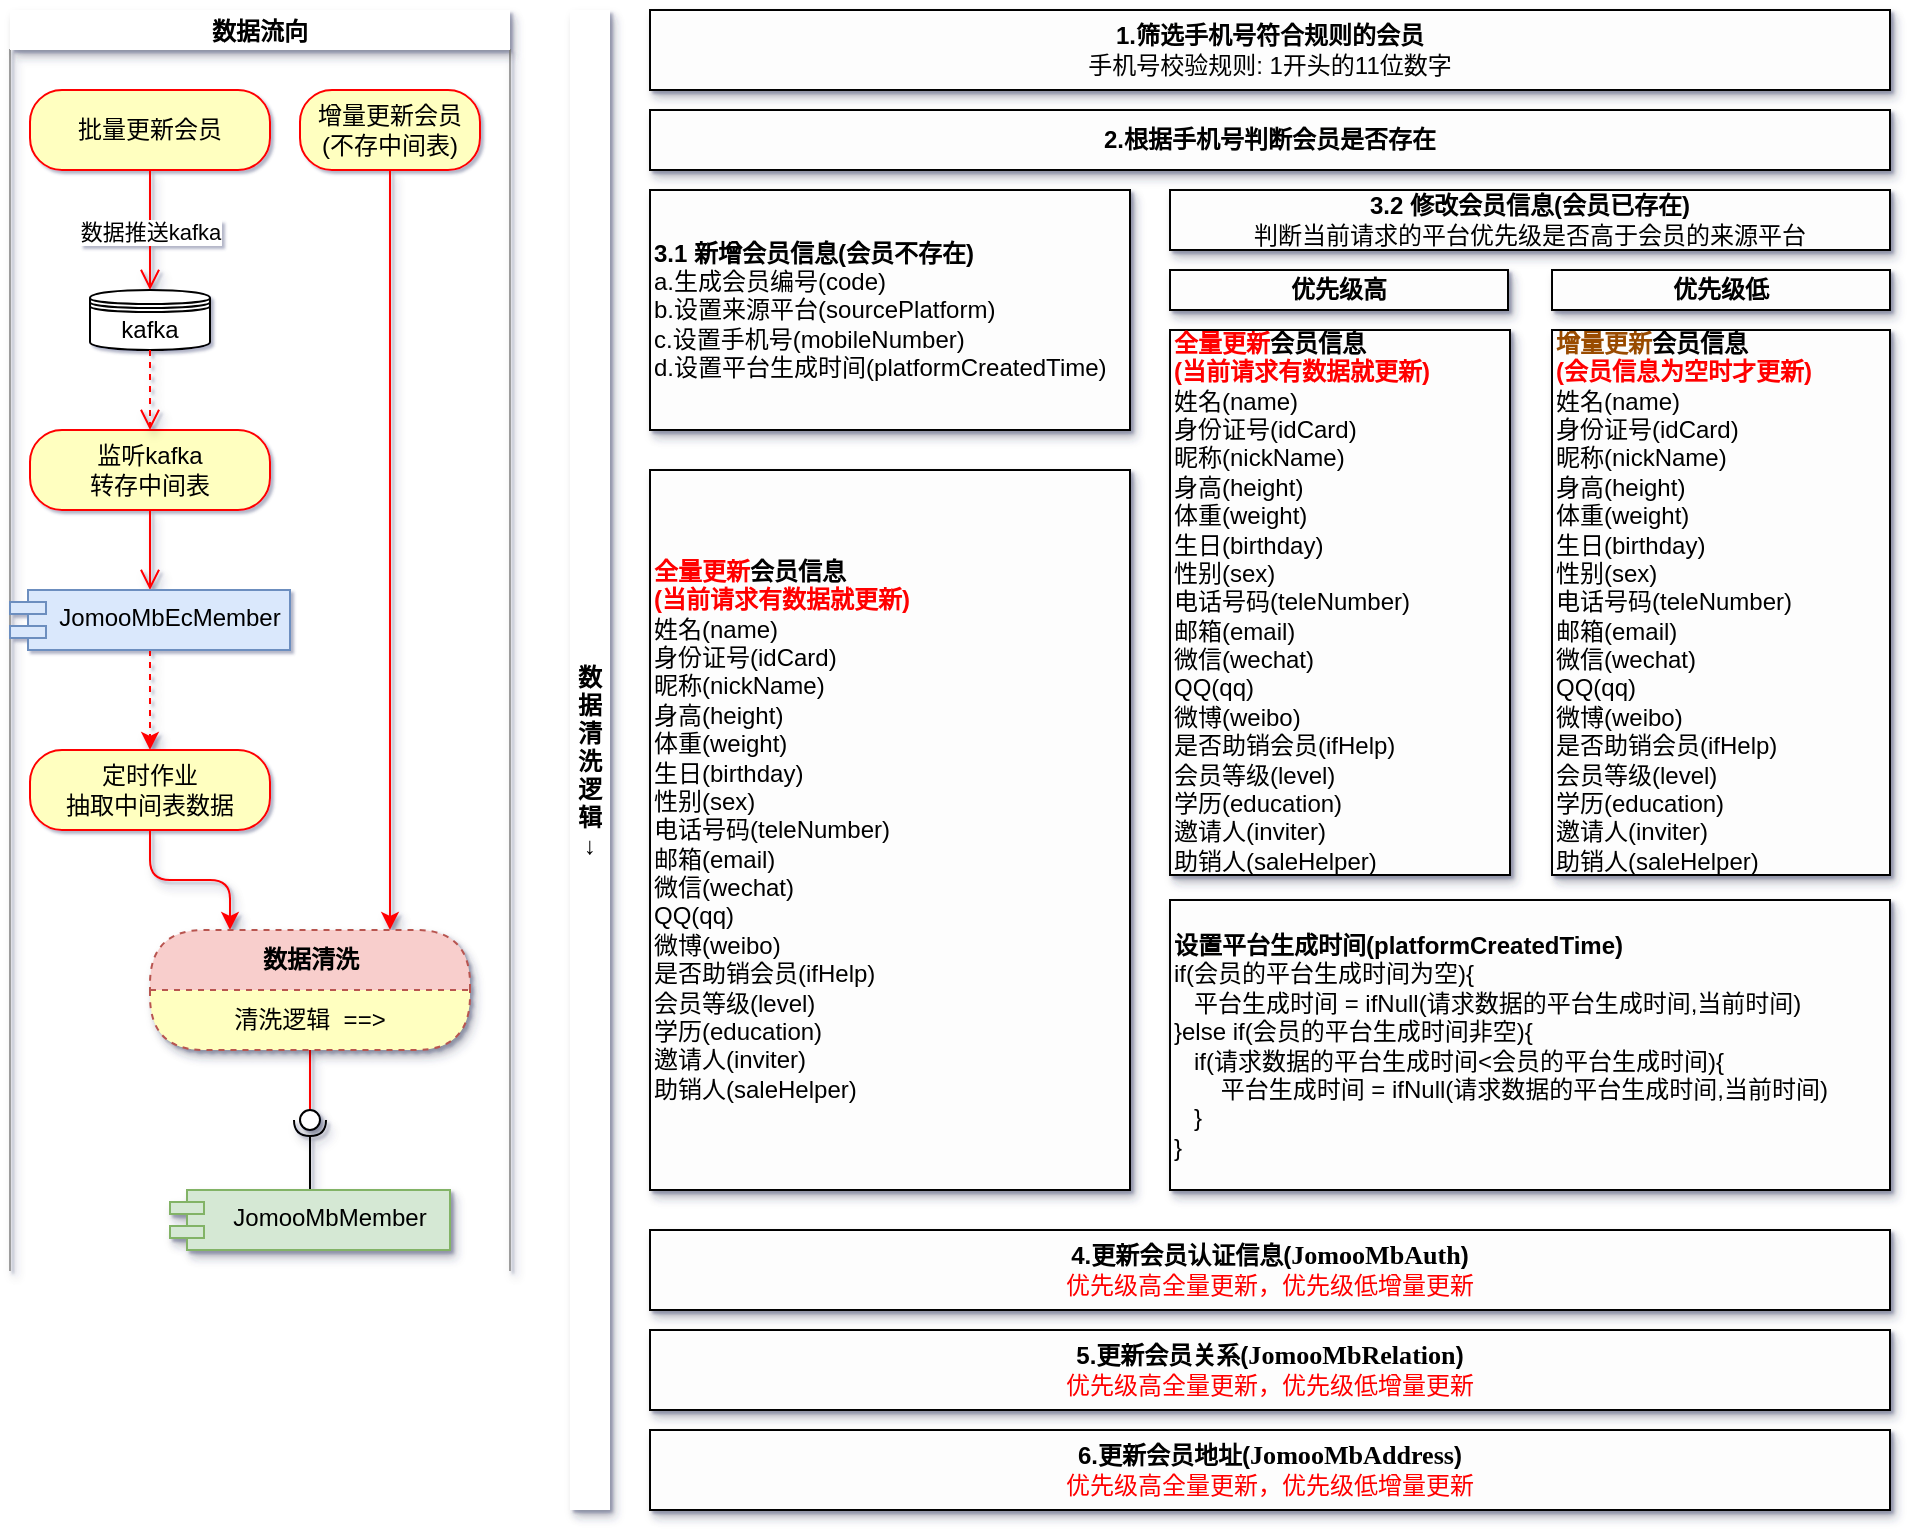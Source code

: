 <mxfile version="13.5.4" type="github">
  <diagram id="ZBoKyxhHMOjYiL0g7Aj6" name="Page-1">
    <mxGraphModel dx="1038" dy="548" grid="1" gridSize="5" guides="1" tooltips="1" connect="1" arrows="1" fold="1" page="1" pageScale="1" pageWidth="1169" pageHeight="827" math="0" shadow="1">
      <root>
        <mxCell id="0" />
        <mxCell id="1" parent="0" />
        <mxCell id="9_1TeLci1AawQfAboLmV-65" value="" style="shape=partialRectangle;whiteSpace=wrap;html=1;top=0;bottom=0;fillColor=none;rounded=0;shadow=1;labelBackgroundColor=none;sketch=0;opacity=98;align=left;strokeColor=#9C9C9C;" parent="1" vertex="1">
          <mxGeometry x="20" y="40" width="250" height="610" as="geometry" />
        </mxCell>
        <object label="批量更新会员" Class="MemberController" method="receiveMember" id="9_1TeLci1AawQfAboLmV-1">
          <mxCell style="rounded=1;whiteSpace=wrap;html=1;arcSize=40;fontColor=#000000;fillColor=#ffffc0;strokeColor=#ff0000;" parent="1" vertex="1">
            <mxGeometry x="30" y="60" width="120" height="40" as="geometry" />
          </mxCell>
        </object>
        <mxCell id="9_1TeLci1AawQfAboLmV-2" value="数据推送kafka" style="edgeStyle=orthogonalEdgeStyle;html=1;verticalAlign=bottom;endArrow=open;endSize=8;strokeColor=#ff0000;entryX=0.5;entryY=0;entryDx=0;entryDy=0;shadow=1;" parent="1" source="9_1TeLci1AawQfAboLmV-1" target="9_1TeLci1AawQfAboLmV-5" edge="1">
          <mxGeometry x="0.333" relative="1" as="geometry">
            <mxPoint x="90" y="160" as="targetPoint" />
            <Array as="points">
              <mxPoint x="90" y="140" />
              <mxPoint x="90" y="140" />
            </Array>
            <mxPoint as="offset" />
          </mxGeometry>
        </mxCell>
        <mxCell id="9_1TeLci1AawQfAboLmV-31" style="edgeStyle=orthogonalEdgeStyle;rounded=1;orthogonalLoop=1;jettySize=auto;html=1;exitX=0.5;exitY=1;exitDx=0;exitDy=0;entryX=0.75;entryY=0;entryDx=0;entryDy=0;shadow=1;strokeColor=#FF0000;" parent="1" source="9_1TeLci1AawQfAboLmV-3" target="9_1TeLci1AawQfAboLmV-22" edge="1">
          <mxGeometry relative="1" as="geometry" />
        </mxCell>
        <object label="增量更新会员&lt;br&gt;(不存中间表)" class="MemberController" method="receiveOneMember" id="9_1TeLci1AawQfAboLmV-3">
          <mxCell style="rounded=1;whiteSpace=wrap;html=1;arcSize=40;fontColor=#000000;fillColor=#ffffc0;strokeColor=#ff0000;" parent="1" vertex="1">
            <mxGeometry x="165" y="60" width="90" height="40" as="geometry" />
          </mxCell>
        </object>
        <mxCell id="9_1TeLci1AawQfAboLmV-5" value="kafka" style="shape=datastore;whiteSpace=wrap;html=1;" parent="1" vertex="1">
          <mxGeometry x="60" y="160" width="60" height="30" as="geometry" />
        </mxCell>
        <object label="监听kafka&lt;br&gt;转存中间表" placeholders="1" 监听器="MemberConsumerListener" Job="SyncKafkaConsumerHistoryToHybrisCronjob" id="9_1TeLci1AawQfAboLmV-7">
          <mxCell style="rounded=1;whiteSpace=wrap;html=1;arcSize=40;fontColor=#000000;fillColor=#ffffc0;strokeColor=#ff0000;labelBackgroundColor=none;labelBorderColor=none;" parent="1" vertex="1">
            <mxGeometry x="30" y="230" width="120" height="40" as="geometry" />
          </mxCell>
        </object>
        <mxCell id="9_1TeLci1AawQfAboLmV-8" value="" style="edgeStyle=orthogonalEdgeStyle;html=1;verticalAlign=bottom;endArrow=open;endSize=8;strokeColor=#ff0000;shadow=1;entryX=0.5;entryY=0;entryDx=0;entryDy=0;" parent="1" source="9_1TeLci1AawQfAboLmV-7" target="9_1TeLci1AawQfAboLmV-14" edge="1">
          <mxGeometry relative="1" as="geometry">
            <mxPoint x="90" y="320" as="targetPoint" />
          </mxGeometry>
        </mxCell>
        <mxCell id="9_1TeLci1AawQfAboLmV-9" value="" style="edgeStyle=orthogonalEdgeStyle;html=1;verticalAlign=bottom;endArrow=open;endSize=8;strokeColor=#ff0000;shadow=1;exitX=0.5;exitY=1;exitDx=0;exitDy=0;entryX=0.5;entryY=0;entryDx=0;entryDy=0;dashed=1;" parent="1" source="9_1TeLci1AawQfAboLmV-5" target="9_1TeLci1AawQfAboLmV-7" edge="1">
          <mxGeometry relative="1" as="geometry">
            <mxPoint x="90" y="230" as="targetPoint" />
            <mxPoint x="100" y="280" as="sourcePoint" />
          </mxGeometry>
        </mxCell>
        <mxCell id="9_1TeLci1AawQfAboLmV-20" style="edgeStyle=orthogonalEdgeStyle;rounded=0;orthogonalLoop=1;jettySize=auto;html=1;exitX=0.5;exitY=1;exitDx=0;exitDy=0;entryX=0.5;entryY=0;entryDx=0;entryDy=0;shadow=1;dashed=1;fillColor=#ffe6cc;strokeColor=#FF0000;" parent="1" source="9_1TeLci1AawQfAboLmV-14" target="9_1TeLci1AawQfAboLmV-18" edge="1">
          <mxGeometry relative="1" as="geometry" />
        </mxCell>
        <object label="JomooMbEcMember" 关联模型="JomooMbEcAuth,JomooMbEcRelation,JomooMbEcAddress" id="9_1TeLci1AawQfAboLmV-14">
          <mxCell style="shape=module;align=left;spacingLeft=20;align=center;verticalAlign=top;labelBackgroundColor=none;jettyWidth=18;jettyHeight=6;fillColor=#dae8fc;strokeColor=#6c8ebf;" parent="1" vertex="1">
            <mxGeometry x="20" y="310" width="140" height="30" as="geometry" />
          </mxCell>
        </object>
        <mxCell id="9_1TeLci1AawQfAboLmV-21" style="edgeStyle=orthogonalEdgeStyle;rounded=1;orthogonalLoop=1;jettySize=auto;html=1;exitX=0.5;exitY=1;exitDx=0;exitDy=0;entryX=0.25;entryY=0;entryDx=0;entryDy=0;shadow=1;strokeColor=#FF0000;" parent="1" source="9_1TeLci1AawQfAboLmV-18" target="9_1TeLci1AawQfAboLmV-22" edge="1">
          <mxGeometry relative="1" as="geometry">
            <mxPoint x="190" y="490" as="targetPoint" />
          </mxGeometry>
        </mxCell>
        <object label="定时作业&lt;br&gt;抽取中间表数据" Job="SyncMemberFromECToHybrisCronjob" id="9_1TeLci1AawQfAboLmV-18">
          <mxCell style="rounded=1;whiteSpace=wrap;html=1;arcSize=40;fontColor=#000000;fillColor=#ffffc0;strokeColor=#ff0000;labelBackgroundColor=none;" parent="1" vertex="1">
            <mxGeometry x="30" y="390" width="120" height="40" as="geometry" />
          </mxCell>
        </object>
        <mxCell id="9_1TeLci1AawQfAboLmV-25" value="" style="rounded=0;orthogonalLoop=1;jettySize=auto;html=1;endArrow=none;endFill=0;shadow=1;strokeColor=#FF0000;exitX=0.5;exitY=1;exitDx=0;exitDy=0;entryX=0.5;entryY=1;entryDx=0;entryDy=0;entryPerimeter=0;" parent="1" source="9_1TeLci1AawQfAboLmV-23" target="9_1TeLci1AawQfAboLmV-27" edge="1">
          <mxGeometry relative="1" as="geometry">
            <mxPoint x="150" y="405" as="sourcePoint" />
            <mxPoint x="60" y="620" as="targetPoint" />
          </mxGeometry>
        </mxCell>
        <mxCell id="9_1TeLci1AawQfAboLmV-26" value="" style="rounded=0;orthogonalLoop=1;jettySize=auto;html=1;endArrow=halfCircle;endFill=0;entryX=0.5;entryY=0.5;entryDx=0;entryDy=0;endSize=6;strokeWidth=1;shadow=1;exitX=0.5;exitY=0;exitDx=0;exitDy=0;" parent="1" source="9_1TeLci1AawQfAboLmV-28" target="9_1TeLci1AawQfAboLmV-27" edge="1">
          <mxGeometry relative="1" as="geometry">
            <mxPoint x="60" y="630" as="sourcePoint" />
          </mxGeometry>
        </mxCell>
        <mxCell id="9_1TeLci1AawQfAboLmV-27" value="" style="ellipse;whiteSpace=wrap;html=1;fontFamily=Helvetica;fontSize=12;fontColor=#000000;align=center;strokeColor=#000000;fillColor=#ffffff;points=[];aspect=fixed;resizable=0;shadow=1;labelBackgroundColor=none;" parent="1" vertex="1">
          <mxGeometry x="165" y="570" width="10" height="10" as="geometry" />
        </mxCell>
        <mxCell id="9_1TeLci1AawQfAboLmV-28" value="JomooMbMember" style="shape=module;align=left;spacingLeft=20;align=center;verticalAlign=top;shadow=1;labelBackgroundColor=none;jettyWidth=17;jettyHeight=6;fillColor=#d5e8d4;strokeColor=#82b366;" parent="1" vertex="1">
          <mxGeometry x="100" y="610" width="140" height="30" as="geometry" />
        </mxCell>
        <mxCell id="9_1TeLci1AawQfAboLmV-42" value="&lt;b&gt;1.筛选手机号符合规则的会员&lt;/b&gt;&lt;br&gt;手机号校验规则: 1开头的11位数字" style="shape=parallelogram;perimeter=parallelogramPerimeter;whiteSpace=wrap;html=1;fixedSize=1;rounded=0;shadow=1;labelBackgroundColor=none;sketch=0;fillColor=#ffffff;opacity=98;direction=west;size=0;" parent="1" vertex="1">
          <mxGeometry x="340" y="20" width="620" height="40" as="geometry" />
        </mxCell>
        <mxCell id="9_1TeLci1AawQfAboLmV-43" value="2.根据手机号判断会员是否存在" style="shape=parallelogram;perimeter=parallelogramPerimeter;whiteSpace=wrap;html=1;fixedSize=1;rounded=0;shadow=1;labelBackgroundColor=none;sketch=0;fillColor=#ffffff;opacity=98;direction=west;size=0;fontStyle=1" parent="1" vertex="1">
          <mxGeometry x="340" y="70" width="620" height="30" as="geometry" />
        </mxCell>
        <mxCell id="9_1TeLci1AawQfAboLmV-45" value="&lt;div&gt;&lt;span&gt;&lt;b&gt;3.1 新增会员信息(会员不存在)&lt;/b&gt;&lt;/span&gt;&lt;/div&gt;&lt;div&gt;&lt;span&gt;a.生成会员编号(code)&lt;/span&gt;&lt;/div&gt;&lt;div&gt;&lt;span&gt;b.设置来源平台(&lt;/span&gt;&lt;span&gt;sourcePlatform&lt;/span&gt;&lt;span&gt;)&lt;/span&gt;&lt;/div&gt;&lt;div&gt;c.设置手机号(mobileNumber)&lt;/div&gt;&lt;div&gt;&lt;span&gt;d.设置平台生成时间&lt;/span&gt;&lt;span&gt;(&lt;/span&gt;&lt;span&gt;platformCreatedTime)&lt;/span&gt;&lt;/div&gt;" style="shape=parallelogram;perimeter=parallelogramPerimeter;whiteSpace=wrap;html=1;fixedSize=1;rounded=0;shadow=1;labelBackgroundColor=none;sketch=0;fillColor=#ffffff;opacity=98;direction=west;size=0;align=left;" parent="1" vertex="1">
          <mxGeometry x="340" y="110" width="240" height="120" as="geometry" />
        </mxCell>
        <mxCell id="9_1TeLci1AawQfAboLmV-46" value="&lt;div&gt;&lt;b&gt;&lt;font color=&quot;#ff0000&quot;&gt;全量更新&lt;/font&gt;会员信息&lt;/b&gt;&lt;/div&gt;&lt;div&gt;&lt;b&gt;&lt;font color=&quot;#ff0000&quot;&gt;(当前请求有数据就更新)&lt;/font&gt;&lt;/b&gt;&lt;/div&gt;&lt;div&gt;姓名(name)&lt;/div&gt;&lt;div&gt;&lt;span&gt;身份证号(idCard)&lt;/span&gt;&lt;/div&gt;&lt;div&gt;&lt;div&gt;昵称(nickName)&lt;/div&gt;&lt;div&gt;身高(height)&lt;/div&gt;&lt;div&gt;体重(weight)&lt;/div&gt;&lt;div&gt;生日(birthday)&lt;/div&gt;&lt;div&gt;性别(sex)&lt;/div&gt;&lt;div&gt;电话号码(teleNumber)&lt;/div&gt;&lt;div&gt;邮箱(email)&lt;/div&gt;&lt;div&gt;微信(wechat)&lt;/div&gt;&lt;div&gt;QQ(qq)&lt;/div&gt;&lt;div&gt;微博(weibo)&lt;/div&gt;&lt;div&gt;是否助销会员(ifHelp)&lt;/div&gt;&lt;div&gt;会员等级(level)&lt;/div&gt;&lt;div&gt;学历(education)&lt;/div&gt;&lt;div&gt;邀请人(inviter)&lt;/div&gt;&lt;div&gt;助销人(saleHelper)&lt;/div&gt;&lt;/div&gt;" style="shape=parallelogram;perimeter=parallelogramPerimeter;whiteSpace=wrap;html=1;fixedSize=1;rounded=0;shadow=1;labelBackgroundColor=none;sketch=0;fillColor=#ffffff;opacity=98;direction=west;size=0;align=left;" parent="1" vertex="1">
          <mxGeometry x="340" y="250" width="240" height="360" as="geometry" />
        </mxCell>
        <mxCell id="9_1TeLci1AawQfAboLmV-47" value="&lt;div&gt;&lt;span&gt;&lt;b&gt;3.2 修改会员信息(会员已存在)&lt;/b&gt;&lt;/span&gt;&lt;/div&gt;&lt;div&gt;&lt;span&gt;判断当前请求的平台优先级是否高于会员的来源平台&lt;/span&gt;&lt;/div&gt;" style="shape=parallelogram;perimeter=parallelogramPerimeter;whiteSpace=wrap;html=1;fixedSize=1;rounded=0;shadow=1;labelBackgroundColor=none;sketch=0;fillColor=#ffffff;opacity=98;direction=west;size=0;align=center;" parent="1" vertex="1">
          <mxGeometry x="600" y="110" width="360" height="30" as="geometry" />
        </mxCell>
        <mxCell id="9_1TeLci1AawQfAboLmV-49" value="&lt;div&gt;&lt;span&gt;优先级高&lt;/span&gt;&lt;/div&gt;" style="shape=parallelogram;perimeter=parallelogramPerimeter;whiteSpace=wrap;html=1;fixedSize=1;rounded=0;shadow=1;labelBackgroundColor=none;sketch=0;fillColor=#ffffff;opacity=98;direction=west;size=0;align=center;fontStyle=1" parent="1" vertex="1">
          <mxGeometry x="600" y="150" width="169" height="20" as="geometry" />
        </mxCell>
        <mxCell id="9_1TeLci1AawQfAboLmV-50" value="&lt;div&gt;&lt;b&gt;&lt;font color=&quot;#ff0000&quot;&gt;全量更新&lt;/font&gt;会员信息&lt;/b&gt;&lt;/div&gt;&lt;div&gt;&lt;b&gt;&lt;font color=&quot;#ff0000&quot;&gt;(当前请求有数据就更新)&lt;/font&gt;&lt;/b&gt;&lt;/div&gt;&lt;div&gt;姓名(name)&lt;/div&gt;&lt;div&gt;&lt;span&gt;身份证号(idCard)&lt;/span&gt;&lt;/div&gt;&lt;div&gt;&lt;div&gt;昵称(nickName)&lt;/div&gt;&lt;div&gt;身高(height)&lt;/div&gt;&lt;div&gt;体重(weight)&lt;/div&gt;&lt;div&gt;生日(birthday)&lt;/div&gt;&lt;div&gt;性别(sex)&lt;/div&gt;&lt;div&gt;电话号码(teleNumber)&lt;/div&gt;&lt;div&gt;邮箱(email)&lt;/div&gt;&lt;div&gt;微信(wechat)&lt;/div&gt;&lt;div&gt;QQ(qq)&lt;/div&gt;&lt;div&gt;微博(weibo)&lt;/div&gt;&lt;div&gt;是否助销会员(ifHelp)&lt;/div&gt;&lt;div&gt;会员等级(level)&lt;/div&gt;&lt;div&gt;学历(education)&lt;/div&gt;&lt;div&gt;邀请人(inviter)&lt;/div&gt;&lt;div&gt;助销人(saleHelper)&lt;/div&gt;&lt;/div&gt;" style="shape=parallelogram;perimeter=parallelogramPerimeter;whiteSpace=wrap;html=1;fixedSize=1;rounded=0;shadow=1;labelBackgroundColor=none;sketch=0;fillColor=#ffffff;opacity=98;direction=west;size=0;align=left;" parent="1" vertex="1">
          <mxGeometry x="600" y="180" width="170" height="272.5" as="geometry" />
        </mxCell>
        <mxCell id="9_1TeLci1AawQfAboLmV-51" value="&lt;div&gt;&lt;span&gt;优先级低&lt;/span&gt;&lt;/div&gt;" style="shape=parallelogram;perimeter=parallelogramPerimeter;whiteSpace=wrap;html=1;fixedSize=1;rounded=0;shadow=1;labelBackgroundColor=none;sketch=0;fillColor=#ffffff;opacity=98;direction=west;size=0;align=center;fontStyle=1" parent="1" vertex="1">
          <mxGeometry x="791" y="150" width="169" height="20" as="geometry" />
        </mxCell>
        <mxCell id="9_1TeLci1AawQfAboLmV-52" value="&lt;div&gt;&lt;b&gt;&lt;font color=&quot;#994c00&quot;&gt;增量更新&lt;/font&gt;会员信息&lt;/b&gt;&lt;/div&gt;&lt;div&gt;&lt;b&gt;&lt;font color=&quot;#ff0000&quot;&gt;(会员信息为空时才更新)&lt;/font&gt;&lt;/b&gt;&lt;/div&gt;&lt;div&gt;姓名(name)&lt;/div&gt;&lt;div&gt;&lt;span&gt;身份证号(idCard)&lt;/span&gt;&lt;/div&gt;&lt;div&gt;&lt;div&gt;昵称(nickName)&lt;/div&gt;&lt;div&gt;身高(height)&lt;/div&gt;&lt;div&gt;体重(weight)&lt;/div&gt;&lt;div&gt;生日(birthday)&lt;/div&gt;&lt;div&gt;性别(sex)&lt;/div&gt;&lt;div&gt;电话号码(teleNumber)&lt;/div&gt;&lt;div&gt;邮箱(email)&lt;/div&gt;&lt;div&gt;微信(wechat)&lt;/div&gt;&lt;div&gt;QQ(qq)&lt;/div&gt;&lt;div&gt;微博(weibo)&lt;/div&gt;&lt;div&gt;是否助销会员(ifHelp)&lt;/div&gt;&lt;div&gt;会员等级(level)&lt;/div&gt;&lt;div&gt;学历(education)&lt;/div&gt;&lt;div&gt;邀请人(inviter)&lt;/div&gt;&lt;div&gt;助销人(saleHelper)&lt;/div&gt;&lt;/div&gt;" style="shape=parallelogram;perimeter=parallelogramPerimeter;whiteSpace=wrap;html=1;fixedSize=1;rounded=0;shadow=1;labelBackgroundColor=none;sketch=0;fillColor=#ffffff;opacity=98;direction=west;size=0;align=left;" parent="1" vertex="1">
          <mxGeometry x="791" y="180" width="169" height="272.5" as="geometry" />
        </mxCell>
        <mxCell id="9_1TeLci1AawQfAboLmV-54" value="&lt;div&gt;&lt;b&gt;&lt;span&gt;设置平台生成时间&lt;/span&gt;&lt;span&gt;(&lt;/span&gt;&lt;span&gt;platformCreatedTime)&lt;/span&gt;&lt;/b&gt;&lt;br&gt;&lt;/div&gt;&lt;div&gt;if(会员的平台生成时间为空){&lt;/div&gt;&lt;div&gt;&amp;nbsp; &amp;nbsp;平台生成时间 =&amp;nbsp;ifNull(请求数据的平台生成时间,当前时间)&lt;br&gt;&lt;/div&gt;&lt;div&gt;}else if(会员的平台生成时间非空){&lt;/div&gt;&lt;div&gt;&amp;nbsp; &amp;nbsp;if(请求数据的平台生成时间&amp;lt;会员的平台生成时间){&lt;/div&gt;&lt;div&gt;&amp;nbsp; &amp;nbsp; &amp;nbsp; &amp;nbsp;平台生成时间 =&amp;nbsp;ifNull(请求数据的平台生成时间,当前时间)&lt;/div&gt;&lt;div&gt;&amp;nbsp; &amp;nbsp;}&lt;/div&gt;&lt;div&gt;}&lt;br&gt;&lt;/div&gt;" style="shape=parallelogram;perimeter=parallelogramPerimeter;whiteSpace=wrap;html=1;fixedSize=1;rounded=0;shadow=1;labelBackgroundColor=none;sketch=0;fillColor=#ffffff;opacity=98;direction=west;size=0;align=left;" parent="1" vertex="1">
          <mxGeometry x="600" y="465" width="360" height="145" as="geometry" />
        </mxCell>
        <mxCell id="9_1TeLci1AawQfAboLmV-55" value="4.更新会员认证信息(&lt;span style=&quot;background-color: rgb(255 , 255 , 255) ; font-family: &amp;#34;jetbrains mono&amp;#34; ; font-size: 9.8pt&quot;&gt;JomooMbAuth&lt;/span&gt;&lt;span&gt;)&lt;br&gt;&lt;span style=&quot;font-weight: normal&quot;&gt;&lt;font color=&quot;#ff0000&quot;&gt;优先级高全量更新，优先级低增量更新&lt;/font&gt;&lt;/span&gt;&lt;br&gt;&lt;/span&gt;" style="shape=parallelogram;perimeter=parallelogramPerimeter;whiteSpace=wrap;html=1;fixedSize=1;rounded=0;shadow=1;labelBackgroundColor=none;sketch=0;fillColor=#ffffff;opacity=98;direction=west;size=0;fontStyle=1" parent="1" vertex="1">
          <mxGeometry x="340" y="630" width="620" height="40" as="geometry" />
        </mxCell>
        <mxCell id="9_1TeLci1AawQfAboLmV-56" value="5.更新会员关系(&lt;span style=&quot;background-color: rgb(255 , 255 , 255) ; font-family: &amp;#34;jetbrains mono&amp;#34; ; font-size: 9.8pt&quot;&gt;JomooMbRelation&lt;/span&gt;&lt;span&gt;)&lt;br&gt;&lt;/span&gt;&lt;span style=&quot;font-weight: 400&quot;&gt;&lt;font color=&quot;#ff0000&quot;&gt;优先级高全量更新，优先级低增量更新&lt;/font&gt;&lt;/span&gt;&lt;span&gt;&lt;br&gt;&lt;/span&gt;" style="shape=parallelogram;perimeter=parallelogramPerimeter;whiteSpace=wrap;html=1;fixedSize=1;rounded=0;shadow=1;labelBackgroundColor=none;sketch=0;fillColor=#ffffff;opacity=98;direction=west;size=0;fontStyle=1" parent="1" vertex="1">
          <mxGeometry x="340" y="680" width="620" height="40" as="geometry" />
        </mxCell>
        <mxCell id="9_1TeLci1AawQfAboLmV-57" value="6.更新会员地址(&lt;span style=&quot;background-color: rgb(255 , 255 , 255) ; font-family: &amp;#34;jetbrains mono&amp;#34; ; font-size: 9.8pt&quot;&gt;JomooMbAddress&lt;/span&gt;&lt;span&gt;)&lt;/span&gt;&lt;br&gt;&lt;span style=&quot;font-weight: 400&quot;&gt;&lt;font color=&quot;#ff0000&quot;&gt;优先级高全量更新，优先级低增量更新&lt;/font&gt;&lt;/span&gt;&lt;span&gt;&lt;br&gt;&lt;/span&gt;" style="shape=parallelogram;perimeter=parallelogramPerimeter;whiteSpace=wrap;html=1;fixedSize=1;rounded=0;shadow=1;labelBackgroundColor=none;sketch=0;fillColor=#ffffff;opacity=98;direction=west;size=0;fontStyle=1" parent="1" vertex="1">
          <mxGeometry x="340" y="730" width="620" height="40" as="geometry" />
        </mxCell>
        <mxCell id="9_1TeLci1AawQfAboLmV-32" value="数&#xa;据&#xa;清&#xa;洗&#xa;逻&#xa;辑&#xa;↓" style="swimlane;childLayout=stackLayout;horizontal=1;horizontalStack=1;resizeParent=1;resizeParentMax=0;resizeLast=0;collapsible=0;strokeColor=none;stackBorder=10;stackSpacing=-12;resizable=1;align=center;points=[];fontColor=#000000;shadow=1;dashed=1;labelBackgroundColor=none;rounded=0;sketch=0;direction=south;startSize=23;fontStyle=1;" parent="1" vertex="1">
          <mxGeometry x="300" y="20" width="20" height="750" as="geometry" />
        </mxCell>
        <object label="数据清洗" id="9_1TeLci1AawQfAboLmV-22">
          <mxCell style="swimlane;html=1;fontStyle=1;align=center;verticalAlign=middle;childLayout=stackLayout;horizontal=1;startSize=30;horizontalStack=0;resizeParent=0;resizeLast=1;container=0;collapsible=0;rounded=1;arcSize=30;strokeColor=#b85450;fillColor=#f8cecc;swimlaneFillColor=#ffffc0;dropTarget=0;labelBackgroundColor=none;shadow=1;dashed=1;" parent="1" vertex="1">
            <mxGeometry x="90" y="480" width="160" height="60" as="geometry" />
          </mxCell>
        </object>
        <mxCell id="9_1TeLci1AawQfAboLmV-23" value="清洗逻辑&amp;nbsp; ==&amp;gt;" style="text;html=1;strokeColor=none;fillColor=none;align=center;verticalAlign=middle;spacingLeft=4;spacingRight=4;whiteSpace=wrap;overflow=hidden;rotatable=0;fontColor=#000000;" parent="9_1TeLci1AawQfAboLmV-22" vertex="1">
          <mxGeometry y="30" width="160" height="30" as="geometry" />
        </mxCell>
        <mxCell id="9_1TeLci1AawQfAboLmV-30" value="逻辑" style="text;html=1;strokeColor=none;fillColor=none;align=center;verticalAlign=middle;spacingLeft=4;spacingRight=4;whiteSpace=wrap;overflow=hidden;rotatable=0;fontColor=#000000;" parent="9_1TeLci1AawQfAboLmV-22" vertex="1">
          <mxGeometry y="60" width="160" as="geometry" />
        </mxCell>
        <mxCell id="9_1TeLci1AawQfAboLmV-64" value="数据流向" style="swimlane;childLayout=stackLayout;horizontal=1;horizontalStack=1;resizeParent=1;resizeParentMax=0;resizeLast=0;collapsible=0;strokeColor=none;stackBorder=10;stackSpacing=-12;resizable=1;align=center;points=[];fontColor=#000000;shadow=1;dashed=1;labelBackgroundColor=none;rounded=0;sketch=0;direction=west;startSize=23;" parent="1" vertex="1">
          <mxGeometry x="20" y="20" width="250" height="20" as="geometry" />
        </mxCell>
      </root>
    </mxGraphModel>
  </diagram>
</mxfile>
